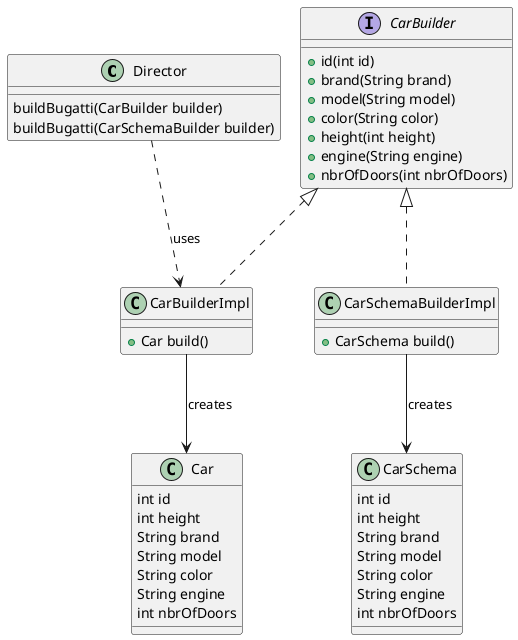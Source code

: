 @startuml
skinparam nodesep 20
skinparam ranksep 80
skinparam class {
  BackgroundColor<<interface>> #ffccff
  BackgroundColor<<abstract>> #ccccff
}

class Director {
    {method} buildBugatti(CarBuilder builder)
    {method} buildBugatti(CarSchemaBuilder builder)
}
interface CarBuilder {
  {method} +id(int id)
  {method} +brand(String brand)
  {method} +model(String model)
  {method} +color(String color)
  {method} +height(int height)
  {method} +engine(String engine)
  {method} +nbrOfDoors(int nbrOfDoors)
}
class CarBuilderImpl implements CarBuilder {
    {method} +Car build()
}
class CarSchemaBuilderImpl implements CarBuilder {
    {method} +CarSchema build()
}
class Car {
    {field} int id
    {field} int height
    {field} String brand
    {field} String model
    {field} String color
    {field} String engine
    {field} int nbrOfDoors
}

class CarSchema {
    {field} int id
    {field} int height
    {field} String brand
    {field} String model
    {field} String color
    {field} String engine
    {field} int nbrOfDoors
}
Director ..> CarBuilderImpl : uses
CarBuilderImpl --> Car : creates
CarSchemaBuilderImpl --> CarSchema : creates
@enduml